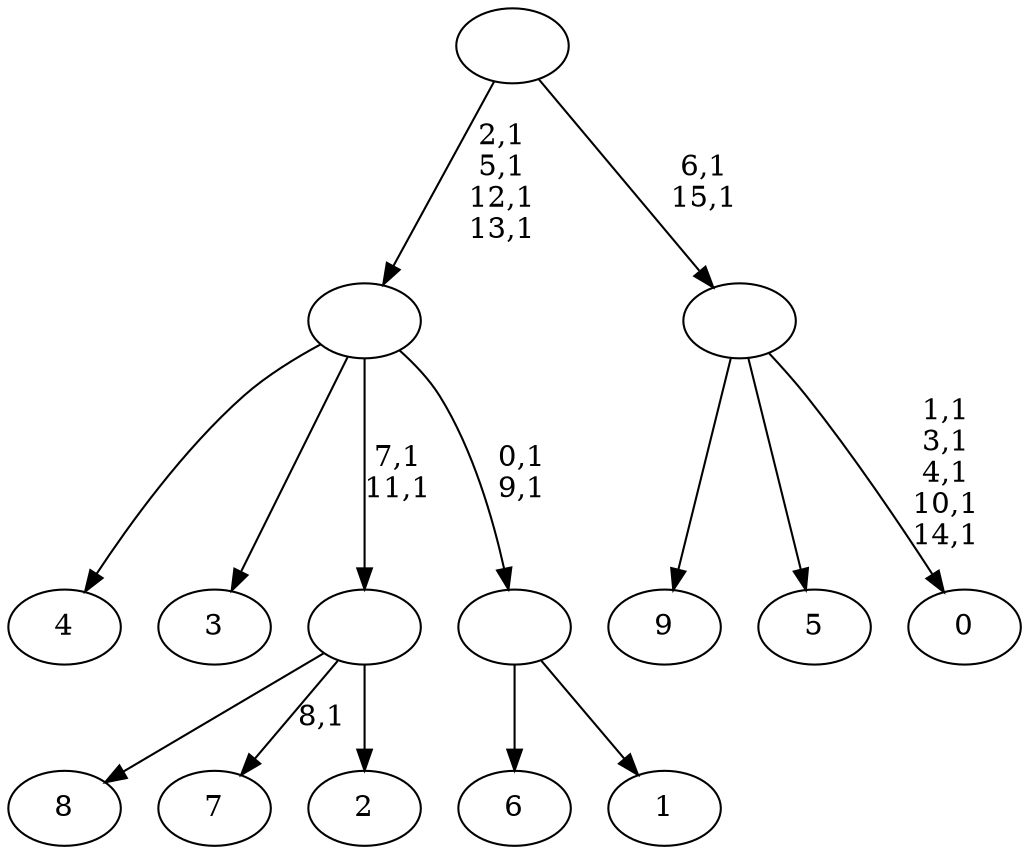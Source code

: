 digraph T {
	26 [label="9"]
	25 [label="8"]
	24 [label="7"]
	22 [label="6"]
	21 [label="5"]
	20 [label="4"]
	19 [label="3"]
	18 [label="2"]
	17 [label=""]
	15 [label="1"]
	14 [label=""]
	12 [label=""]
	8 [label="0"]
	2 [label=""]
	0 [label=""]
	17 -> 24 [label="8,1"]
	17 -> 25 [label=""]
	17 -> 18 [label=""]
	14 -> 22 [label=""]
	14 -> 15 [label=""]
	12 -> 14 [label="0,1\n9,1"]
	12 -> 17 [label="7,1\n11,1"]
	12 -> 20 [label=""]
	12 -> 19 [label=""]
	2 -> 8 [label="1,1\n3,1\n4,1\n10,1\n14,1"]
	2 -> 26 [label=""]
	2 -> 21 [label=""]
	0 -> 2 [label="6,1\n15,1"]
	0 -> 12 [label="2,1\n5,1\n12,1\n13,1"]
}
